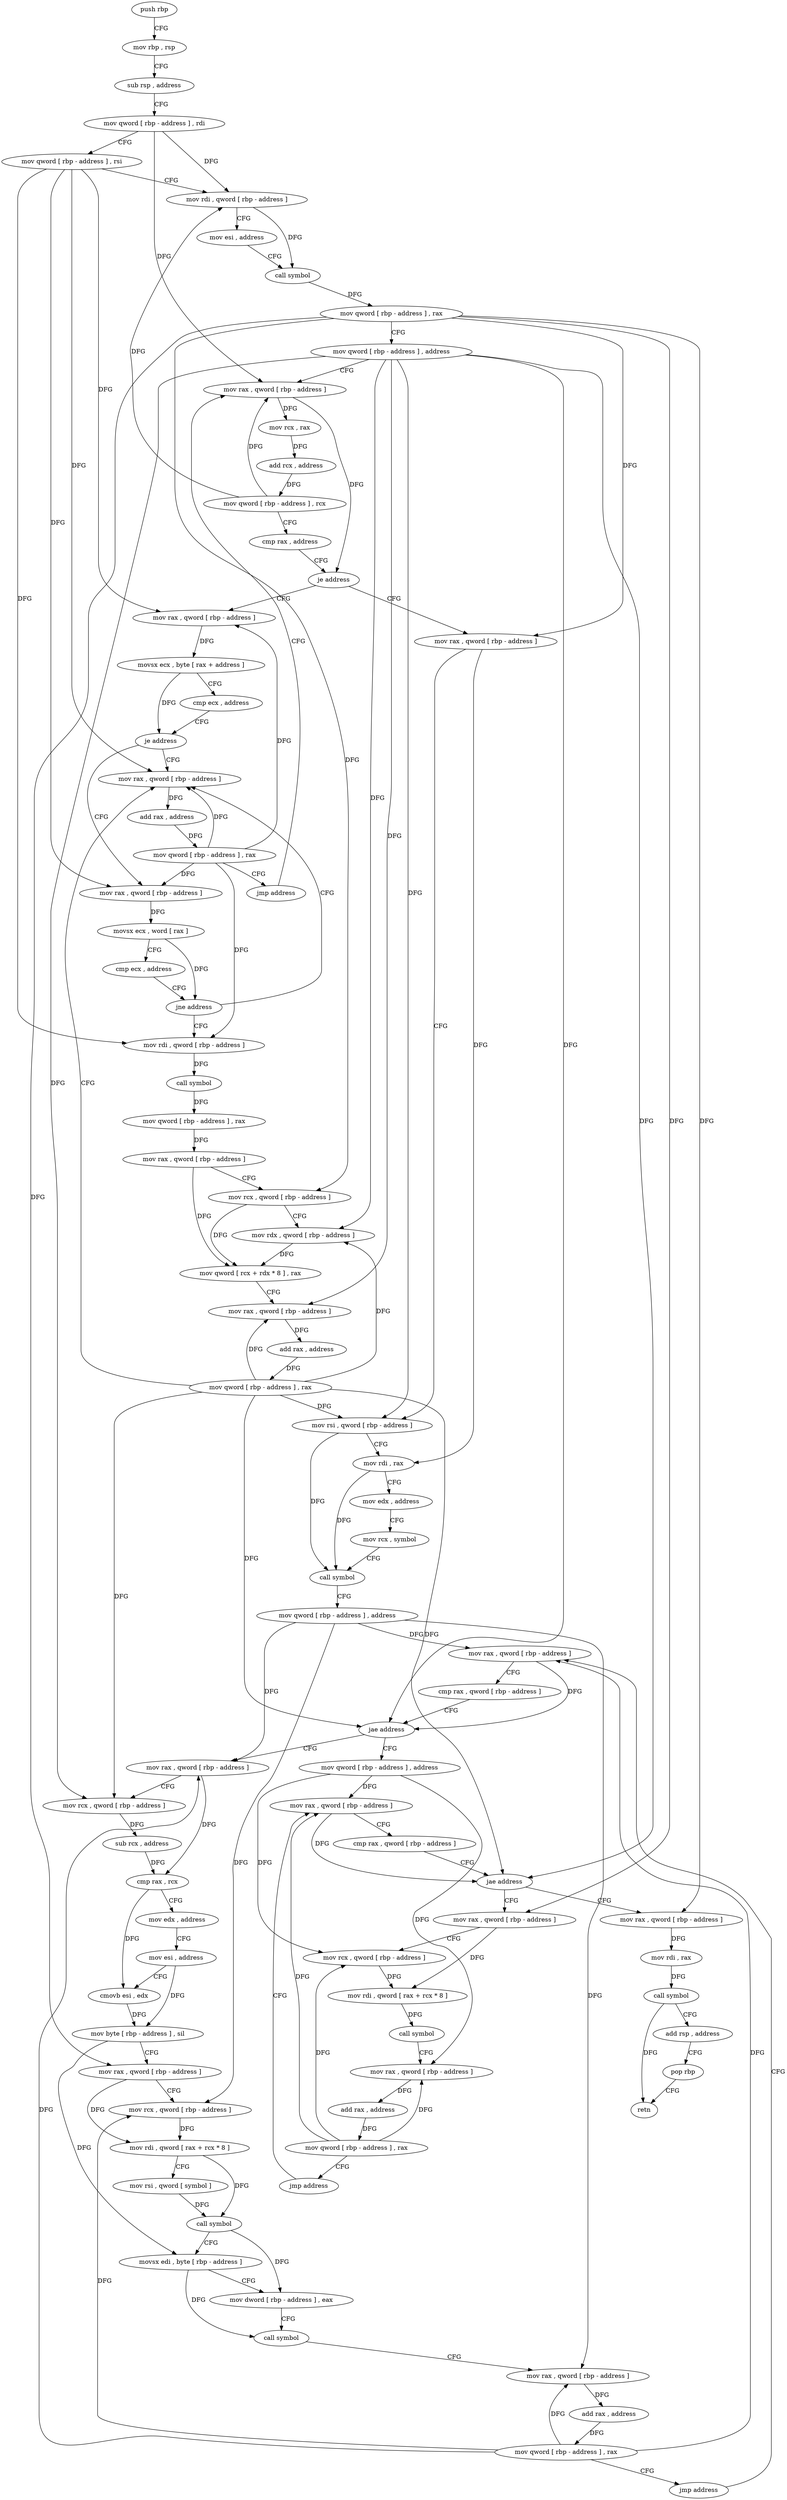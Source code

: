 digraph "func" {
"4201232" [label = "push rbp" ]
"4201233" [label = "mov rbp , rsp" ]
"4201236" [label = "sub rsp , address" ]
"4201240" [label = "mov qword [ rbp - address ] , rdi" ]
"4201244" [label = "mov qword [ rbp - address ] , rsi" ]
"4201248" [label = "mov rdi , qword [ rbp - address ]" ]
"4201252" [label = "mov esi , address" ]
"4201257" [label = "call symbol" ]
"4201262" [label = "mov qword [ rbp - address ] , rax" ]
"4201266" [label = "mov qword [ rbp - address ] , address" ]
"4201274" [label = "mov rax , qword [ rbp - address ]" ]
"4201397" [label = "mov rax , qword [ rbp - address ]" ]
"4201401" [label = "mov rsi , qword [ rbp - address ]" ]
"4201405" [label = "mov rdi , rax" ]
"4201408" [label = "mov edx , address" ]
"4201413" [label = "mov rcx , symbol" ]
"4201423" [label = "call symbol" ]
"4201428" [label = "mov qword [ rbp - address ] , address" ]
"4201436" [label = "mov rax , qword [ rbp - address ]" ]
"4201302" [label = "mov rax , qword [ rbp - address ]" ]
"4201306" [label = "movsx ecx , byte [ rax + address ]" ]
"4201310" [label = "cmp ecx , address" ]
"4201313" [label = "je address" ]
"4201378" [label = "mov rax , qword [ rbp - address ]" ]
"4201319" [label = "mov rax , qword [ rbp - address ]" ]
"4201541" [label = "mov qword [ rbp - address ] , address" ]
"4201549" [label = "mov rax , qword [ rbp - address ]" ]
"4201450" [label = "mov rax , qword [ rbp - address ]" ]
"4201454" [label = "mov rcx , qword [ rbp - address ]" ]
"4201458" [label = "sub rcx , address" ]
"4201465" [label = "cmp rax , rcx" ]
"4201468" [label = "mov edx , address" ]
"4201473" [label = "mov esi , address" ]
"4201478" [label = "cmovb esi , edx" ]
"4201481" [label = "mov byte [ rbp - address ] , sil" ]
"4201485" [label = "mov rax , qword [ rbp - address ]" ]
"4201489" [label = "mov rcx , qword [ rbp - address ]" ]
"4201493" [label = "mov rdi , qword [ rax + rcx * 8 ]" ]
"4201497" [label = "mov rsi , qword [ symbol ]" ]
"4201505" [label = "call symbol" ]
"4201510" [label = "movsx edi , byte [ rbp - address ]" ]
"4201514" [label = "mov dword [ rbp - address ] , eax" ]
"4201517" [label = "call symbol" ]
"4201522" [label = "mov rax , qword [ rbp - address ]" ]
"4201526" [label = "add rax , address" ]
"4201532" [label = "mov qword [ rbp - address ] , rax" ]
"4201536" [label = "jmp address" ]
"4201382" [label = "add rax , address" ]
"4201388" [label = "mov qword [ rbp - address ] , rax" ]
"4201392" [label = "jmp address" ]
"4201323" [label = "movsx ecx , word [ rax ]" ]
"4201326" [label = "cmp ecx , address" ]
"4201329" [label = "jne address" ]
"4201335" [label = "mov rdi , qword [ rbp - address ]" ]
"4201599" [label = "mov rax , qword [ rbp - address ]" ]
"4201603" [label = "mov rdi , rax" ]
"4201606" [label = "call symbol" ]
"4201611" [label = "add rsp , address" ]
"4201615" [label = "pop rbp" ]
"4201616" [label = "retn" ]
"4201563" [label = "mov rax , qword [ rbp - address ]" ]
"4201567" [label = "mov rcx , qword [ rbp - address ]" ]
"4201571" [label = "mov rdi , qword [ rax + rcx * 8 ]" ]
"4201575" [label = "call symbol" ]
"4201580" [label = "mov rax , qword [ rbp - address ]" ]
"4201584" [label = "add rax , address" ]
"4201590" [label = "mov qword [ rbp - address ] , rax" ]
"4201594" [label = "jmp address" ]
"4201440" [label = "cmp rax , qword [ rbp - address ]" ]
"4201444" [label = "jae address" ]
"4201278" [label = "mov rcx , rax" ]
"4201281" [label = "add rcx , address" ]
"4201288" [label = "mov qword [ rbp - address ] , rcx" ]
"4201292" [label = "cmp rax , address" ]
"4201296" [label = "je address" ]
"4201339" [label = "call symbol" ]
"4201344" [label = "mov qword [ rbp - address ] , rax" ]
"4201348" [label = "mov rax , qword [ rbp - address ]" ]
"4201352" [label = "mov rcx , qword [ rbp - address ]" ]
"4201356" [label = "mov rdx , qword [ rbp - address ]" ]
"4201360" [label = "mov qword [ rcx + rdx * 8 ] , rax" ]
"4201364" [label = "mov rax , qword [ rbp - address ]" ]
"4201368" [label = "add rax , address" ]
"4201374" [label = "mov qword [ rbp - address ] , rax" ]
"4201553" [label = "cmp rax , qword [ rbp - address ]" ]
"4201557" [label = "jae address" ]
"4201232" -> "4201233" [ label = "CFG" ]
"4201233" -> "4201236" [ label = "CFG" ]
"4201236" -> "4201240" [ label = "CFG" ]
"4201240" -> "4201244" [ label = "CFG" ]
"4201240" -> "4201248" [ label = "DFG" ]
"4201240" -> "4201274" [ label = "DFG" ]
"4201244" -> "4201248" [ label = "CFG" ]
"4201244" -> "4201302" [ label = "DFG" ]
"4201244" -> "4201378" [ label = "DFG" ]
"4201244" -> "4201319" [ label = "DFG" ]
"4201244" -> "4201335" [ label = "DFG" ]
"4201248" -> "4201252" [ label = "CFG" ]
"4201248" -> "4201257" [ label = "DFG" ]
"4201252" -> "4201257" [ label = "CFG" ]
"4201257" -> "4201262" [ label = "DFG" ]
"4201262" -> "4201266" [ label = "CFG" ]
"4201262" -> "4201397" [ label = "DFG" ]
"4201262" -> "4201352" [ label = "DFG" ]
"4201262" -> "4201485" [ label = "DFG" ]
"4201262" -> "4201599" [ label = "DFG" ]
"4201262" -> "4201563" [ label = "DFG" ]
"4201266" -> "4201274" [ label = "CFG" ]
"4201266" -> "4201401" [ label = "DFG" ]
"4201266" -> "4201444" [ label = "DFG" ]
"4201266" -> "4201454" [ label = "DFG" ]
"4201266" -> "4201356" [ label = "DFG" ]
"4201266" -> "4201364" [ label = "DFG" ]
"4201266" -> "4201557" [ label = "DFG" ]
"4201274" -> "4201278" [ label = "DFG" ]
"4201274" -> "4201296" [ label = "DFG" ]
"4201397" -> "4201401" [ label = "CFG" ]
"4201397" -> "4201405" [ label = "DFG" ]
"4201401" -> "4201405" [ label = "CFG" ]
"4201401" -> "4201423" [ label = "DFG" ]
"4201405" -> "4201408" [ label = "CFG" ]
"4201405" -> "4201423" [ label = "DFG" ]
"4201408" -> "4201413" [ label = "CFG" ]
"4201413" -> "4201423" [ label = "CFG" ]
"4201423" -> "4201428" [ label = "CFG" ]
"4201428" -> "4201436" [ label = "DFG" ]
"4201428" -> "4201450" [ label = "DFG" ]
"4201428" -> "4201489" [ label = "DFG" ]
"4201428" -> "4201522" [ label = "DFG" ]
"4201436" -> "4201440" [ label = "CFG" ]
"4201436" -> "4201444" [ label = "DFG" ]
"4201302" -> "4201306" [ label = "DFG" ]
"4201306" -> "4201310" [ label = "CFG" ]
"4201306" -> "4201313" [ label = "DFG" ]
"4201310" -> "4201313" [ label = "CFG" ]
"4201313" -> "4201378" [ label = "CFG" ]
"4201313" -> "4201319" [ label = "CFG" ]
"4201378" -> "4201382" [ label = "DFG" ]
"4201319" -> "4201323" [ label = "DFG" ]
"4201541" -> "4201549" [ label = "DFG" ]
"4201541" -> "4201567" [ label = "DFG" ]
"4201541" -> "4201580" [ label = "DFG" ]
"4201549" -> "4201553" [ label = "CFG" ]
"4201549" -> "4201557" [ label = "DFG" ]
"4201450" -> "4201454" [ label = "CFG" ]
"4201450" -> "4201465" [ label = "DFG" ]
"4201454" -> "4201458" [ label = "DFG" ]
"4201458" -> "4201465" [ label = "DFG" ]
"4201465" -> "4201468" [ label = "CFG" ]
"4201465" -> "4201478" [ label = "DFG" ]
"4201468" -> "4201473" [ label = "CFG" ]
"4201473" -> "4201478" [ label = "CFG" ]
"4201473" -> "4201481" [ label = "DFG" ]
"4201478" -> "4201481" [ label = "DFG" ]
"4201481" -> "4201485" [ label = "CFG" ]
"4201481" -> "4201510" [ label = "DFG" ]
"4201485" -> "4201489" [ label = "CFG" ]
"4201485" -> "4201493" [ label = "DFG" ]
"4201489" -> "4201493" [ label = "DFG" ]
"4201493" -> "4201497" [ label = "CFG" ]
"4201493" -> "4201505" [ label = "DFG" ]
"4201497" -> "4201505" [ label = "DFG" ]
"4201505" -> "4201510" [ label = "CFG" ]
"4201505" -> "4201514" [ label = "DFG" ]
"4201510" -> "4201514" [ label = "CFG" ]
"4201510" -> "4201517" [ label = "DFG" ]
"4201514" -> "4201517" [ label = "CFG" ]
"4201517" -> "4201522" [ label = "CFG" ]
"4201522" -> "4201526" [ label = "DFG" ]
"4201526" -> "4201532" [ label = "DFG" ]
"4201532" -> "4201536" [ label = "CFG" ]
"4201532" -> "4201436" [ label = "DFG" ]
"4201532" -> "4201450" [ label = "DFG" ]
"4201532" -> "4201489" [ label = "DFG" ]
"4201532" -> "4201522" [ label = "DFG" ]
"4201536" -> "4201436" [ label = "CFG" ]
"4201382" -> "4201388" [ label = "DFG" ]
"4201388" -> "4201392" [ label = "CFG" ]
"4201388" -> "4201302" [ label = "DFG" ]
"4201388" -> "4201378" [ label = "DFG" ]
"4201388" -> "4201319" [ label = "DFG" ]
"4201388" -> "4201335" [ label = "DFG" ]
"4201392" -> "4201274" [ label = "CFG" ]
"4201323" -> "4201326" [ label = "CFG" ]
"4201323" -> "4201329" [ label = "DFG" ]
"4201326" -> "4201329" [ label = "CFG" ]
"4201329" -> "4201378" [ label = "CFG" ]
"4201329" -> "4201335" [ label = "CFG" ]
"4201335" -> "4201339" [ label = "DFG" ]
"4201599" -> "4201603" [ label = "DFG" ]
"4201603" -> "4201606" [ label = "DFG" ]
"4201606" -> "4201611" [ label = "CFG" ]
"4201606" -> "4201616" [ label = "DFG" ]
"4201611" -> "4201615" [ label = "CFG" ]
"4201615" -> "4201616" [ label = "CFG" ]
"4201563" -> "4201567" [ label = "CFG" ]
"4201563" -> "4201571" [ label = "DFG" ]
"4201567" -> "4201571" [ label = "DFG" ]
"4201571" -> "4201575" [ label = "DFG" ]
"4201575" -> "4201580" [ label = "CFG" ]
"4201580" -> "4201584" [ label = "DFG" ]
"4201584" -> "4201590" [ label = "DFG" ]
"4201590" -> "4201594" [ label = "CFG" ]
"4201590" -> "4201549" [ label = "DFG" ]
"4201590" -> "4201567" [ label = "DFG" ]
"4201590" -> "4201580" [ label = "DFG" ]
"4201594" -> "4201549" [ label = "CFG" ]
"4201440" -> "4201444" [ label = "CFG" ]
"4201444" -> "4201541" [ label = "CFG" ]
"4201444" -> "4201450" [ label = "CFG" ]
"4201278" -> "4201281" [ label = "DFG" ]
"4201281" -> "4201288" [ label = "DFG" ]
"4201288" -> "4201292" [ label = "CFG" ]
"4201288" -> "4201248" [ label = "DFG" ]
"4201288" -> "4201274" [ label = "DFG" ]
"4201292" -> "4201296" [ label = "CFG" ]
"4201296" -> "4201397" [ label = "CFG" ]
"4201296" -> "4201302" [ label = "CFG" ]
"4201339" -> "4201344" [ label = "DFG" ]
"4201344" -> "4201348" [ label = "DFG" ]
"4201348" -> "4201352" [ label = "CFG" ]
"4201348" -> "4201360" [ label = "DFG" ]
"4201352" -> "4201356" [ label = "CFG" ]
"4201352" -> "4201360" [ label = "DFG" ]
"4201356" -> "4201360" [ label = "DFG" ]
"4201360" -> "4201364" [ label = "CFG" ]
"4201364" -> "4201368" [ label = "DFG" ]
"4201368" -> "4201374" [ label = "DFG" ]
"4201374" -> "4201378" [ label = "CFG" ]
"4201374" -> "4201401" [ label = "DFG" ]
"4201374" -> "4201444" [ label = "DFG" ]
"4201374" -> "4201454" [ label = "DFG" ]
"4201374" -> "4201356" [ label = "DFG" ]
"4201374" -> "4201364" [ label = "DFG" ]
"4201374" -> "4201557" [ label = "DFG" ]
"4201553" -> "4201557" [ label = "CFG" ]
"4201557" -> "4201599" [ label = "CFG" ]
"4201557" -> "4201563" [ label = "CFG" ]
}

